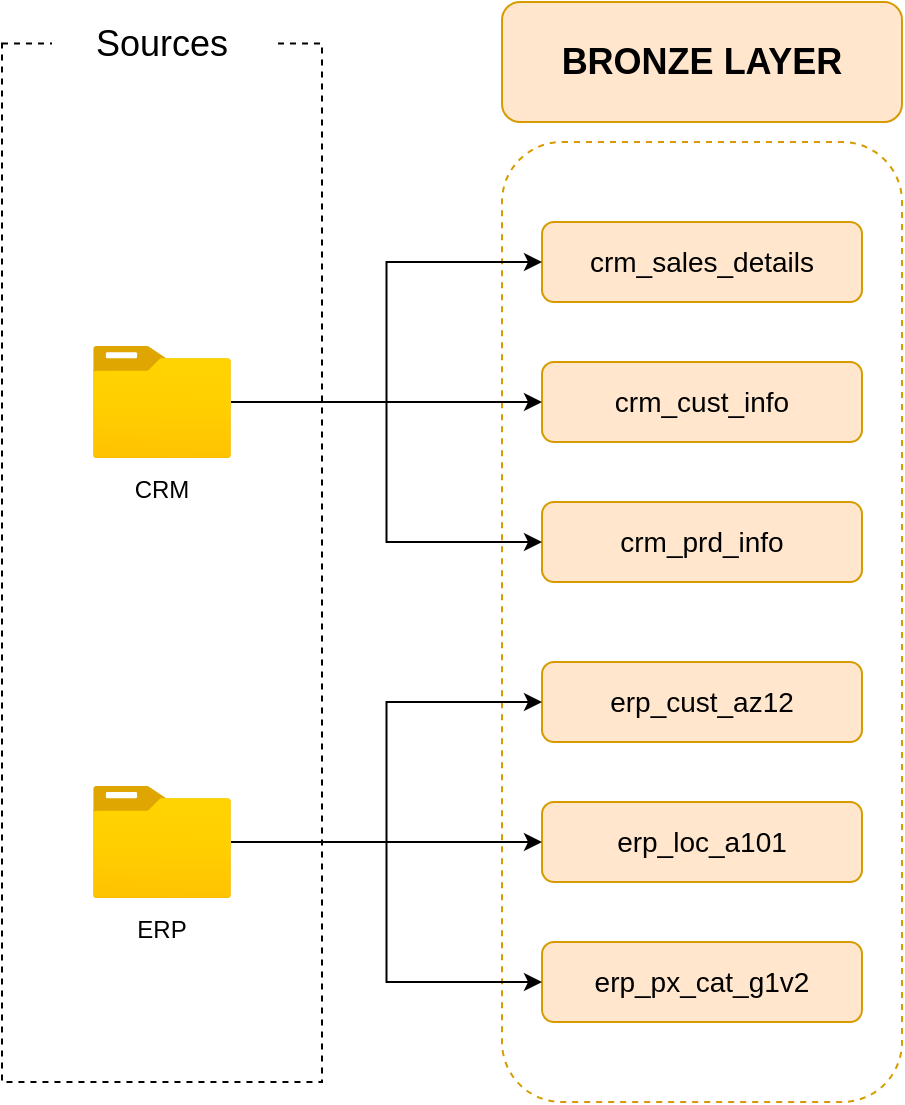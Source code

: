<mxfile version="26.0.10">
  <diagram name="Page-1" id="3rYDzs2dVjAPLgd_F1k2">
    <mxGraphModel dx="2261" dy="833" grid="1" gridSize="10" guides="1" tooltips="1" connect="1" arrows="1" fold="1" page="1" pageScale="1" pageWidth="827" pageHeight="1169" math="0" shadow="0">
      <root>
        <mxCell id="0" />
        <mxCell id="1" parent="0" />
        <mxCell id="fkSJeXLKvh7l4k-jM7Ce-8" value="" style="rounded=1;whiteSpace=wrap;html=1;strokeColor=#d79b00;dashed=1;fillColor=none;" vertex="1" parent="1">
          <mxGeometry x="40" y="300" width="200" height="480" as="geometry" />
        </mxCell>
        <mxCell id="fkSJeXLKvh7l4k-jM7Ce-9" value="&lt;b&gt;&lt;font style=&quot;font-size: 18px;&quot;&gt;BRONZE LAYER&lt;/font&gt;&lt;/b&gt;" style="rounded=1;whiteSpace=wrap;html=1;fillColor=#ffe6cc;strokeColor=#d79b00;" vertex="1" parent="1">
          <mxGeometry x="40" y="230" width="200" height="60" as="geometry" />
        </mxCell>
        <mxCell id="fkSJeXLKvh7l4k-jM7Ce-15" value="" style="group" vertex="1" connectable="0" parent="1">
          <mxGeometry x="60" y="340" width="160" height="180" as="geometry" />
        </mxCell>
        <mxCell id="fkSJeXLKvh7l4k-jM7Ce-11" value="&lt;font style=&quot;font-size: 14px;&quot;&gt;crm_sales_details&lt;/font&gt;" style="rounded=1;whiteSpace=wrap;html=1;fillColor=#ffe6cc;strokeColor=#d79b00;" vertex="1" parent="fkSJeXLKvh7l4k-jM7Ce-15">
          <mxGeometry width="160" height="40" as="geometry" />
        </mxCell>
        <mxCell id="fkSJeXLKvh7l4k-jM7Ce-12" value="&lt;font style=&quot;font-size: 14px;&quot;&gt;crm_cust_info&lt;/font&gt;" style="rounded=1;whiteSpace=wrap;html=1;fillColor=#ffe6cc;strokeColor=#d79b00;" vertex="1" parent="fkSJeXLKvh7l4k-jM7Ce-15">
          <mxGeometry y="70" width="160" height="40" as="geometry" />
        </mxCell>
        <mxCell id="fkSJeXLKvh7l4k-jM7Ce-13" value="&lt;font style=&quot;font-size: 14px;&quot;&gt;crm_prd_info&lt;/font&gt;" style="rounded=1;whiteSpace=wrap;html=1;fillColor=#ffe6cc;strokeColor=#d79b00;" vertex="1" parent="fkSJeXLKvh7l4k-jM7Ce-15">
          <mxGeometry y="140" width="160" height="40" as="geometry" />
        </mxCell>
        <mxCell id="fkSJeXLKvh7l4k-jM7Ce-16" style="edgeStyle=orthogonalEdgeStyle;rounded=0;orthogonalLoop=1;jettySize=auto;html=1;entryX=0;entryY=0.5;entryDx=0;entryDy=0;" edge="1" parent="1" source="fkSJeXLKvh7l4k-jM7Ce-3" target="fkSJeXLKvh7l4k-jM7Ce-11">
          <mxGeometry relative="1" as="geometry" />
        </mxCell>
        <mxCell id="fkSJeXLKvh7l4k-jM7Ce-17" style="edgeStyle=orthogonalEdgeStyle;rounded=0;orthogonalLoop=1;jettySize=auto;html=1;entryX=0;entryY=0.5;entryDx=0;entryDy=0;" edge="1" parent="1" source="fkSJeXLKvh7l4k-jM7Ce-3" target="fkSJeXLKvh7l4k-jM7Ce-12">
          <mxGeometry relative="1" as="geometry" />
        </mxCell>
        <mxCell id="fkSJeXLKvh7l4k-jM7Ce-18" style="edgeStyle=orthogonalEdgeStyle;rounded=0;orthogonalLoop=1;jettySize=auto;html=1;entryX=0;entryY=0.5;entryDx=0;entryDy=0;" edge="1" parent="1" source="fkSJeXLKvh7l4k-jM7Ce-3" target="fkSJeXLKvh7l4k-jM7Ce-13">
          <mxGeometry relative="1" as="geometry" />
        </mxCell>
        <mxCell id="fkSJeXLKvh7l4k-jM7Ce-19" value="" style="group" vertex="1" connectable="0" parent="1">
          <mxGeometry x="60" y="560" width="160" height="180" as="geometry" />
        </mxCell>
        <mxCell id="fkSJeXLKvh7l4k-jM7Ce-20" value="&lt;font style=&quot;font-size: 14px;&quot;&gt;erp_cust_az12&lt;/font&gt;" style="rounded=1;whiteSpace=wrap;html=1;fillColor=#ffe6cc;strokeColor=#d79b00;" vertex="1" parent="fkSJeXLKvh7l4k-jM7Ce-19">
          <mxGeometry width="160" height="40" as="geometry" />
        </mxCell>
        <mxCell id="fkSJeXLKvh7l4k-jM7Ce-21" value="&lt;font style=&quot;font-size: 14px;&quot;&gt;erp_loc_a101&lt;/font&gt;" style="rounded=1;whiteSpace=wrap;html=1;fillColor=#ffe6cc;strokeColor=#d79b00;" vertex="1" parent="fkSJeXLKvh7l4k-jM7Ce-19">
          <mxGeometry y="70" width="160" height="40" as="geometry" />
        </mxCell>
        <mxCell id="fkSJeXLKvh7l4k-jM7Ce-22" value="&lt;font style=&quot;font-size: 14px;&quot;&gt;erp_px_cat_g1v2&lt;/font&gt;" style="rounded=1;whiteSpace=wrap;html=1;fillColor=#ffe6cc;strokeColor=#d79b00;" vertex="1" parent="fkSJeXLKvh7l4k-jM7Ce-19">
          <mxGeometry y="140" width="160" height="40" as="geometry" />
        </mxCell>
        <mxCell id="fkSJeXLKvh7l4k-jM7Ce-23" style="edgeStyle=orthogonalEdgeStyle;rounded=0;orthogonalLoop=1;jettySize=auto;html=1;entryX=0;entryY=0.5;entryDx=0;entryDy=0;" edge="1" parent="1" source="fkSJeXLKvh7l4k-jM7Ce-4" target="fkSJeXLKvh7l4k-jM7Ce-20">
          <mxGeometry relative="1" as="geometry" />
        </mxCell>
        <mxCell id="fkSJeXLKvh7l4k-jM7Ce-24" style="edgeStyle=orthogonalEdgeStyle;rounded=0;orthogonalLoop=1;jettySize=auto;html=1;entryX=0;entryY=0.5;entryDx=0;entryDy=0;" edge="1" parent="1" source="fkSJeXLKvh7l4k-jM7Ce-4" target="fkSJeXLKvh7l4k-jM7Ce-21">
          <mxGeometry relative="1" as="geometry" />
        </mxCell>
        <mxCell id="fkSJeXLKvh7l4k-jM7Ce-25" style="edgeStyle=orthogonalEdgeStyle;rounded=0;orthogonalLoop=1;jettySize=auto;html=1;entryX=0;entryY=0.5;entryDx=0;entryDy=0;" edge="1" parent="1" source="fkSJeXLKvh7l4k-jM7Ce-4" target="fkSJeXLKvh7l4k-jM7Ce-22">
          <mxGeometry relative="1" as="geometry" />
        </mxCell>
        <mxCell id="fkSJeXLKvh7l4k-jM7Ce-1" value="" style="rounded=0;whiteSpace=wrap;html=1;fillColor=none;dashed=1;" vertex="1" parent="1">
          <mxGeometry x="-210" y="250.769" width="160" height="519.231" as="geometry" />
        </mxCell>
        <mxCell id="fkSJeXLKvh7l4k-jM7Ce-2" value="&lt;font style=&quot;font-size: 18px;&quot;&gt;Sources&lt;/font&gt;" style="rounded=0;whiteSpace=wrap;html=1;strokeColor=none;" vertex="1" parent="1">
          <mxGeometry x="-185" y="230" width="110" height="41.538" as="geometry" />
        </mxCell>
        <mxCell id="fkSJeXLKvh7l4k-jM7Ce-3" value="" style="image;aspect=fixed;html=1;points=[];align=center;fontSize=12;image=img/lib/azure2/general/Folder_Blank.svg;" vertex="1" parent="1">
          <mxGeometry x="-164.5" y="402" width="69" height="56.0" as="geometry" />
        </mxCell>
        <mxCell id="fkSJeXLKvh7l4k-jM7Ce-4" value="" style="image;aspect=fixed;html=1;points=[];align=center;fontSize=12;image=img/lib/azure2/general/Folder_Blank.svg;" vertex="1" parent="1">
          <mxGeometry x="-164.5" y="621.997" width="69" height="56.0" as="geometry" />
        </mxCell>
        <mxCell id="fkSJeXLKvh7l4k-jM7Ce-5" value="CRM" style="text;html=1;align=center;verticalAlign=middle;whiteSpace=wrap;rounded=0;" vertex="1" parent="1">
          <mxGeometry x="-160" y="458.004" width="60" height="31.154" as="geometry" />
        </mxCell>
        <mxCell id="fkSJeXLKvh7l4k-jM7Ce-6" value="ERP" style="text;html=1;align=center;verticalAlign=middle;whiteSpace=wrap;rounded=0;" vertex="1" parent="1">
          <mxGeometry x="-160" y="678.001" width="60" height="31.154" as="geometry" />
        </mxCell>
      </root>
    </mxGraphModel>
  </diagram>
</mxfile>
